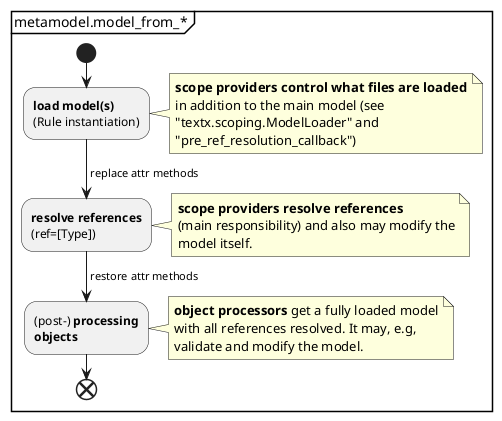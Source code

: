 @startuml

partition "metamodel.model_from_*" {
start

:**load model(s)**
(Rule instantiation);

note right
**scope providers control what files are loaded**
in addition to the main model (see
"textx.scoping.ModelLoader" and
"pre_ref_resolution_callback")
end note

-> replace attr methods;

:**resolve references**
(ref=[Type]);

note right
**scope providers resolve references**
(main responsibility) and also may modify the
model itself.
end note

-> restore attr methods;

:(post-) **processing**
**objects**;

note right
**object processors** get a fully loaded model
with all references resolved. It may, e.g,
validate and modify the model.
end note

end
}
@enduml
